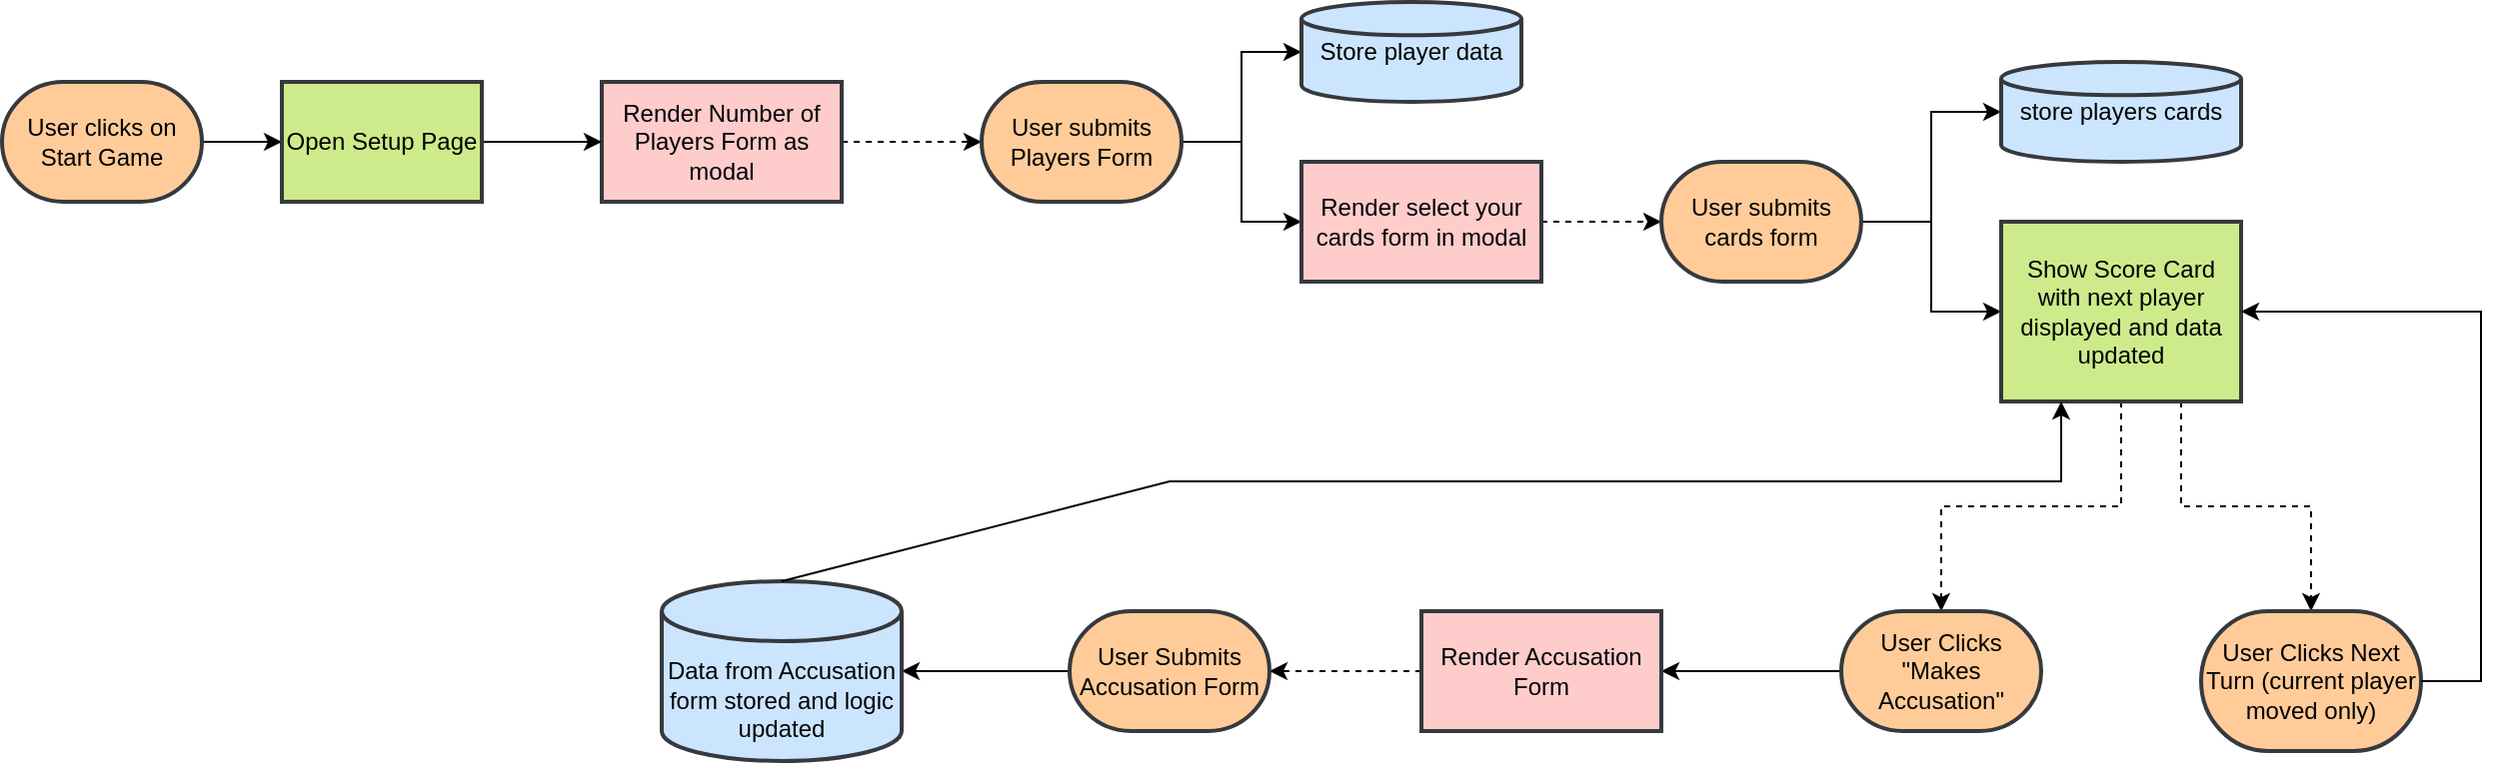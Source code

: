 <mxfile version="22.1.4" type="github">
  <diagram id="C5RBs43oDa-KdzZeNtuy" name="Page-1">
    <mxGraphModel dx="2501" dy="758" grid="1" gridSize="10" guides="1" tooltips="1" connect="1" arrows="1" fold="1" page="1" pageScale="1" pageWidth="827" pageHeight="1169" math="0" shadow="0">
      <root>
        <mxCell id="WIyWlLk6GJQsqaUBKTNV-0" />
        <mxCell id="WIyWlLk6GJQsqaUBKTNV-1" parent="WIyWlLk6GJQsqaUBKTNV-0" />
        <mxCell id="o0RGykIGHqEXrYj7ZufE-30" value="" style="edgeStyle=orthogonalEdgeStyle;rounded=0;orthogonalLoop=1;jettySize=auto;html=1;" parent="WIyWlLk6GJQsqaUBKTNV-1" source="o0RGykIGHqEXrYj7ZufE-1" target="o0RGykIGHqEXrYj7ZufE-29" edge="1">
          <mxGeometry relative="1" as="geometry" />
        </mxCell>
        <mxCell id="o0RGykIGHqEXrYj7ZufE-1" value="User clicks on Start Game" style="strokeWidth=2;html=1;shape=mxgraph.flowchart.terminator;whiteSpace=wrap;fillColor=#ffcc99;strokeColor=#36393d;" parent="WIyWlLk6GJQsqaUBKTNV-1" vertex="1">
          <mxGeometry x="-160" y="110" width="100" height="60" as="geometry" />
        </mxCell>
        <mxCell id="o0RGykIGHqEXrYj7ZufE-11" value="" style="edgeStyle=orthogonalEdgeStyle;rounded=0;orthogonalLoop=1;jettySize=auto;html=1;dashed=1;" parent="WIyWlLk6GJQsqaUBKTNV-1" source="o0RGykIGHqEXrYj7ZufE-8" target="o0RGykIGHqEXrYj7ZufE-10" edge="1">
          <mxGeometry relative="1" as="geometry" />
        </mxCell>
        <mxCell id="o0RGykIGHqEXrYj7ZufE-8" value="Render Number of Players Form as modal" style="whiteSpace=wrap;html=1;fillColor=#ffcccc;strokeColor=#36393d;strokeWidth=2;" parent="WIyWlLk6GJQsqaUBKTNV-1" vertex="1">
          <mxGeometry x="140" y="110" width="120" height="60" as="geometry" />
        </mxCell>
        <mxCell id="o0RGykIGHqEXrYj7ZufE-13" value="" style="edgeStyle=orthogonalEdgeStyle;rounded=0;orthogonalLoop=1;jettySize=auto;html=1;" parent="WIyWlLk6GJQsqaUBKTNV-1" source="o0RGykIGHqEXrYj7ZufE-10" target="o0RGykIGHqEXrYj7ZufE-12" edge="1">
          <mxGeometry relative="1" as="geometry" />
        </mxCell>
        <mxCell id="o0RGykIGHqEXrYj7ZufE-15" value="" style="edgeStyle=orthogonalEdgeStyle;rounded=0;orthogonalLoop=1;jettySize=auto;html=1;" parent="WIyWlLk6GJQsqaUBKTNV-1" source="o0RGykIGHqEXrYj7ZufE-10" target="o0RGykIGHqEXrYj7ZufE-14" edge="1">
          <mxGeometry relative="1" as="geometry" />
        </mxCell>
        <mxCell id="o0RGykIGHqEXrYj7ZufE-10" value="User submits Players Form" style="strokeWidth=2;html=1;shape=mxgraph.flowchart.terminator;whiteSpace=wrap;fillColor=#ffcc99;strokeColor=#36393d;" parent="WIyWlLk6GJQsqaUBKTNV-1" vertex="1">
          <mxGeometry x="330" y="110" width="100" height="60" as="geometry" />
        </mxCell>
        <mxCell id="o0RGykIGHqEXrYj7ZufE-17" value="" style="edgeStyle=orthogonalEdgeStyle;rounded=0;orthogonalLoop=1;jettySize=auto;html=1;dashed=1;" parent="WIyWlLk6GJQsqaUBKTNV-1" source="o0RGykIGHqEXrYj7ZufE-12" target="o0RGykIGHqEXrYj7ZufE-16" edge="1">
          <mxGeometry relative="1" as="geometry" />
        </mxCell>
        <mxCell id="o0RGykIGHqEXrYj7ZufE-12" value="Render select your cards form in modal" style="whiteSpace=wrap;html=1;fillColor=#ffcccc;strokeColor=#36393d;strokeWidth=2;" parent="WIyWlLk6GJQsqaUBKTNV-1" vertex="1">
          <mxGeometry x="490" y="150" width="120" height="60" as="geometry" />
        </mxCell>
        <mxCell id="o0RGykIGHqEXrYj7ZufE-14" value="Store player data" style="whiteSpace=wrap;html=1;fillColor=#cce5ff;strokeColor=#36393d;strokeWidth=2;shape=mxgraph.flowchart.database;" parent="WIyWlLk6GJQsqaUBKTNV-1" vertex="1">
          <mxGeometry x="490" y="70" width="110" height="50" as="geometry" />
        </mxCell>
        <mxCell id="o0RGykIGHqEXrYj7ZufE-19" value="" style="edgeStyle=orthogonalEdgeStyle;rounded=0;orthogonalLoop=1;jettySize=auto;html=1;" parent="WIyWlLk6GJQsqaUBKTNV-1" source="o0RGykIGHqEXrYj7ZufE-16" target="o0RGykIGHqEXrYj7ZufE-18" edge="1">
          <mxGeometry relative="1" as="geometry" />
        </mxCell>
        <mxCell id="o0RGykIGHqEXrYj7ZufE-21" value="" style="edgeStyle=orthogonalEdgeStyle;rounded=0;orthogonalLoop=1;jettySize=auto;html=1;" parent="WIyWlLk6GJQsqaUBKTNV-1" source="o0RGykIGHqEXrYj7ZufE-16" target="o0RGykIGHqEXrYj7ZufE-20" edge="1">
          <mxGeometry relative="1" as="geometry" />
        </mxCell>
        <mxCell id="o0RGykIGHqEXrYj7ZufE-16" value="User submits cards form" style="strokeWidth=2;html=1;shape=mxgraph.flowchart.terminator;whiteSpace=wrap;fillColor=#ffcc99;strokeColor=#36393d;" parent="WIyWlLk6GJQsqaUBKTNV-1" vertex="1">
          <mxGeometry x="670" y="150" width="100" height="60" as="geometry" />
        </mxCell>
        <mxCell id="o0RGykIGHqEXrYj7ZufE-35" value="" style="edgeStyle=orthogonalEdgeStyle;rounded=0;orthogonalLoop=1;jettySize=auto;html=1;dashed=1;" parent="WIyWlLk6GJQsqaUBKTNV-1" source="o0RGykIGHqEXrYj7ZufE-18" target="o0RGykIGHqEXrYj7ZufE-32" edge="1">
          <mxGeometry relative="1" as="geometry" />
        </mxCell>
        <mxCell id="o0RGykIGHqEXrYj7ZufE-37" value="" style="edgeStyle=orthogonalEdgeStyle;rounded=0;orthogonalLoop=1;jettySize=auto;html=1;dashed=1;exitX=0.75;exitY=1;exitDx=0;exitDy=0;" parent="WIyWlLk6GJQsqaUBKTNV-1" source="o0RGykIGHqEXrYj7ZufE-18" target="o0RGykIGHqEXrYj7ZufE-36" edge="1">
          <mxGeometry relative="1" as="geometry" />
        </mxCell>
        <mxCell id="o0RGykIGHqEXrYj7ZufE-18" value="Show Score Card with next player displayed and data updated" style="strokeWidth=2;html=1;shape=label;whiteSpace=wrap;fillColor=#cdeb8b;strokeColor=#36393d;rounded=0;" parent="WIyWlLk6GJQsqaUBKTNV-1" vertex="1">
          <mxGeometry x="840" y="180" width="120" height="90" as="geometry" />
        </mxCell>
        <mxCell id="o0RGykIGHqEXrYj7ZufE-20" value="store players cards" style="whiteSpace=wrap;html=1;fillColor=#cce5ff;strokeColor=#36393d;strokeWidth=2;shape=mxgraph.flowchart.database;" parent="WIyWlLk6GJQsqaUBKTNV-1" vertex="1">
          <mxGeometry x="840" y="100" width="120" height="50" as="geometry" />
        </mxCell>
        <mxCell id="o0RGykIGHqEXrYj7ZufE-31" value="" style="edgeStyle=orthogonalEdgeStyle;rounded=0;orthogonalLoop=1;jettySize=auto;html=1;" parent="WIyWlLk6GJQsqaUBKTNV-1" source="o0RGykIGHqEXrYj7ZufE-29" target="o0RGykIGHqEXrYj7ZufE-8" edge="1">
          <mxGeometry relative="1" as="geometry" />
        </mxCell>
        <mxCell id="o0RGykIGHqEXrYj7ZufE-29" value="Open Setup Page" style="strokeWidth=2;html=1;shape=label;whiteSpace=wrap;fillColor=#cdeb8b;strokeColor=#36393d;rounded=0;" parent="WIyWlLk6GJQsqaUBKTNV-1" vertex="1">
          <mxGeometry x="-20" y="110" width="100" height="60" as="geometry" />
        </mxCell>
        <mxCell id="o0RGykIGHqEXrYj7ZufE-40" value="" style="edgeStyle=orthogonalEdgeStyle;rounded=0;orthogonalLoop=1;jettySize=auto;html=1;" parent="WIyWlLk6GJQsqaUBKTNV-1" source="o0RGykIGHqEXrYj7ZufE-32" target="o0RGykIGHqEXrYj7ZufE-39" edge="1">
          <mxGeometry relative="1" as="geometry" />
        </mxCell>
        <mxCell id="o0RGykIGHqEXrYj7ZufE-32" value="User Clicks &quot;Makes Accusation&quot;" style="strokeWidth=2;html=1;shape=mxgraph.flowchart.terminator;whiteSpace=wrap;fillColor=#ffcc99;strokeColor=#36393d;" parent="WIyWlLk6GJQsqaUBKTNV-1" vertex="1">
          <mxGeometry x="760" y="375" width="100" height="60" as="geometry" />
        </mxCell>
        <mxCell id="o0RGykIGHqEXrYj7ZufE-36" value="User Clicks Next Turn (current player moved only)" style="strokeWidth=2;html=1;shape=mxgraph.flowchart.terminator;whiteSpace=wrap;fillColor=#ffcc99;strokeColor=#36393d;" parent="WIyWlLk6GJQsqaUBKTNV-1" vertex="1">
          <mxGeometry x="940" y="375" width="110" height="70" as="geometry" />
        </mxCell>
        <mxCell id="o0RGykIGHqEXrYj7ZufE-45" value="" style="edgeStyle=orthogonalEdgeStyle;rounded=0;orthogonalLoop=1;jettySize=auto;html=1;dashed=1;" parent="WIyWlLk6GJQsqaUBKTNV-1" source="o0RGykIGHqEXrYj7ZufE-39" target="o0RGykIGHqEXrYj7ZufE-44" edge="1">
          <mxGeometry relative="1" as="geometry" />
        </mxCell>
        <mxCell id="o0RGykIGHqEXrYj7ZufE-39" value="Render Accusation Form" style="whiteSpace=wrap;html=1;fillColor=#ffcccc;strokeColor=#36393d;strokeWidth=2;" parent="WIyWlLk6GJQsqaUBKTNV-1" vertex="1">
          <mxGeometry x="550" y="375" width="120" height="60" as="geometry" />
        </mxCell>
        <mxCell id="o0RGykIGHqEXrYj7ZufE-43" value="" style="endArrow=classic;html=1;rounded=0;exitX=1;exitY=0.5;exitDx=0;exitDy=0;exitPerimeter=0;" parent="WIyWlLk6GJQsqaUBKTNV-1" source="o0RGykIGHqEXrYj7ZufE-36" target="o0RGykIGHqEXrYj7ZufE-18" edge="1">
          <mxGeometry width="50" height="50" relative="1" as="geometry">
            <mxPoint x="1060" y="210" as="sourcePoint" />
            <mxPoint x="1110" y="160" as="targetPoint" />
            <Array as="points">
              <mxPoint x="1080" y="410" />
              <mxPoint x="1080" y="225" />
            </Array>
          </mxGeometry>
        </mxCell>
        <mxCell id="o0RGykIGHqEXrYj7ZufE-47" value="" style="edgeStyle=orthogonalEdgeStyle;rounded=0;orthogonalLoop=1;jettySize=auto;html=1;" parent="WIyWlLk6GJQsqaUBKTNV-1" source="o0RGykIGHqEXrYj7ZufE-44" target="o0RGykIGHqEXrYj7ZufE-46" edge="1">
          <mxGeometry relative="1" as="geometry" />
        </mxCell>
        <mxCell id="o0RGykIGHqEXrYj7ZufE-44" value="User Submits Accusation Form" style="strokeWidth=2;html=1;shape=mxgraph.flowchart.terminator;whiteSpace=wrap;fillColor=#ffcc99;strokeColor=#36393d;" parent="WIyWlLk6GJQsqaUBKTNV-1" vertex="1">
          <mxGeometry x="374" y="375" width="100" height="60" as="geometry" />
        </mxCell>
        <mxCell id="o0RGykIGHqEXrYj7ZufE-46" value="&lt;br&gt;&lt;br&gt;Data from Accusation form stored and logic updated" style="rounded=1;whiteSpace=wrap;html=1;fillColor=#cce5ff;strokeColor=#36393d;strokeWidth=2;shape=mxgraph.flowchart.database;" parent="WIyWlLk6GJQsqaUBKTNV-1" vertex="1">
          <mxGeometry x="170" y="360" width="120" height="90" as="geometry" />
        </mxCell>
        <mxCell id="o0RGykIGHqEXrYj7ZufE-48" value="" style="endArrow=classic;html=1;rounded=0;exitX=0.5;exitY=0;exitDx=0;exitDy=0;exitPerimeter=0;entryX=0.25;entryY=1;entryDx=0;entryDy=0;" parent="WIyWlLk6GJQsqaUBKTNV-1" source="o0RGykIGHqEXrYj7ZufE-46" target="o0RGykIGHqEXrYj7ZufE-18" edge="1">
          <mxGeometry width="50" height="50" relative="1" as="geometry">
            <mxPoint x="380" y="360" as="sourcePoint" />
            <mxPoint x="430" y="310" as="targetPoint" />
            <Array as="points">
              <mxPoint x="424" y="310" />
              <mxPoint x="870" y="310" />
            </Array>
          </mxGeometry>
        </mxCell>
      </root>
    </mxGraphModel>
  </diagram>
</mxfile>
